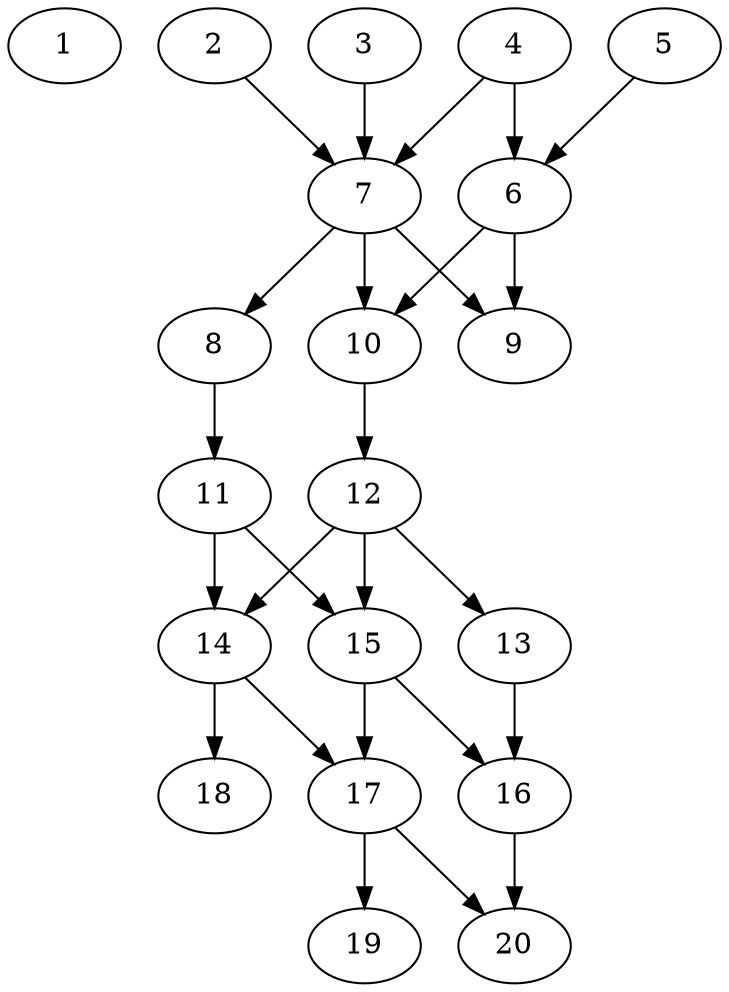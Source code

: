 // DAG automatically generated by daggen at Tue Jul 23 14:27:02 2019
// ./daggen --dot -n 20 --ccr 0.3 --fat 0.5 --regular 0.5 --density 0.7 --mindata 5242880 --maxdata 52428800 
digraph G {
  1 [size="121968640", alpha="0.01", expect_size="36590592"] 
  2 [size="77786453", alpha="0.00", expect_size="23335936"] 
  2 -> 7 [size ="23335936"]
  3 [size="86626987", alpha="0.15", expect_size="25988096"] 
  3 -> 7 [size ="25988096"]
  4 [size="117585920", alpha="0.04", expect_size="35275776"] 
  4 -> 6 [size ="35275776"]
  4 -> 7 [size ="35275776"]
  5 [size="70498987", alpha="0.11", expect_size="21149696"] 
  5 -> 6 [size ="21149696"]
  6 [size="90511360", alpha="0.08", expect_size="27153408"] 
  6 -> 9 [size ="27153408"]
  6 -> 10 [size ="27153408"]
  7 [size="172748800", alpha="0.03", expect_size="51824640"] 
  7 -> 8 [size ="51824640"]
  7 -> 9 [size ="51824640"]
  7 -> 10 [size ="51824640"]
  8 [size="146367147", alpha="0.16", expect_size="43910144"] 
  8 -> 11 [size ="43910144"]
  9 [size="107513173", alpha="0.02", expect_size="32253952"] 
  10 [size="139233280", alpha="0.08", expect_size="41769984"] 
  10 -> 12 [size ="41769984"]
  11 [size="171861333", alpha="0.12", expect_size="51558400"] 
  11 -> 14 [size ="51558400"]
  11 -> 15 [size ="51558400"]
  12 [size="19968000", alpha="0.00", expect_size="5990400"] 
  12 -> 13 [size ="5990400"]
  12 -> 14 [size ="5990400"]
  12 -> 15 [size ="5990400"]
  13 [size="23818240", alpha="0.11", expect_size="7145472"] 
  13 -> 16 [size ="7145472"]
  14 [size="139079680", alpha="0.09", expect_size="41723904"] 
  14 -> 17 [size ="41723904"]
  14 -> 18 [size ="41723904"]
  15 [size="168656213", alpha="0.09", expect_size="50596864"] 
  15 -> 16 [size ="50596864"]
  15 -> 17 [size ="50596864"]
  16 [size="96959147", alpha="0.15", expect_size="29087744"] 
  16 -> 20 [size ="29087744"]
  17 [size="156897280", alpha="0.08", expect_size="47069184"] 
  17 -> 19 [size ="47069184"]
  17 -> 20 [size ="47069184"]
  18 [size="26688853", alpha="0.07", expect_size="8006656"] 
  19 [size="155914240", alpha="0.08", expect_size="46774272"] 
  20 [size="172062720", alpha="0.18", expect_size="51618816"] 
}
